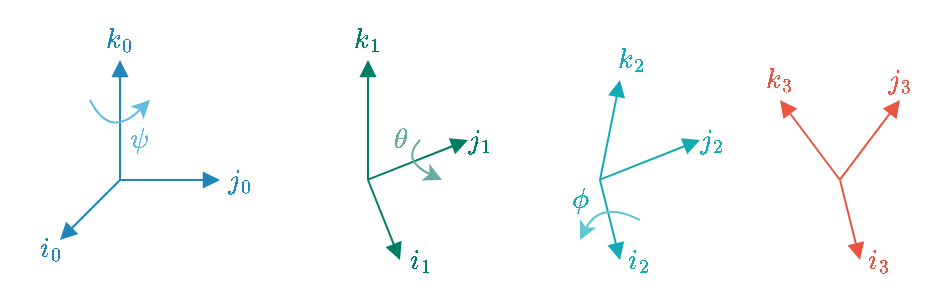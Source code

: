 <mxfile version="15.2.5" type="github">
  <diagram id="MWkamyhUI0tIfNn0fM6Q" name="Page-1">
    <mxGraphModel dx="638" dy="358" grid="1" gridSize="10" guides="1" tooltips="1" connect="1" arrows="1" fold="1" page="1" pageScale="1" pageWidth="827" pageHeight="1169" math="1" shadow="0">
      <root>
        <mxCell id="0" />
        <mxCell id="1" parent="0" />
        <mxCell id="LRqIdvKcsyJU2VWMEoob-1" value="" style="endArrow=block;html=1;endFill=1;strokeColor=#2185BA;" edge="1" parent="1">
          <mxGeometry width="50" height="50" relative="1" as="geometry">
            <mxPoint x="320" y="240" as="sourcePoint" />
            <mxPoint x="320" y="180" as="targetPoint" />
          </mxGeometry>
        </mxCell>
        <mxCell id="LRqIdvKcsyJU2VWMEoob-2" value="" style="endArrow=block;html=1;endFill=1;strokeColor=#2185BA;" edge="1" parent="1">
          <mxGeometry width="50" height="50" relative="1" as="geometry">
            <mxPoint x="320" y="240" as="sourcePoint" />
            <mxPoint x="370" y="240" as="targetPoint" />
          </mxGeometry>
        </mxCell>
        <mxCell id="LRqIdvKcsyJU2VWMEoob-3" value="" style="endArrow=block;html=1;endFill=1;strokeColor=#2185BA;" edge="1" parent="1">
          <mxGeometry width="50" height="50" relative="1" as="geometry">
            <mxPoint x="320" y="240" as="sourcePoint" />
            <mxPoint x="290" y="270" as="targetPoint" />
          </mxGeometry>
        </mxCell>
        <mxCell id="LRqIdvKcsyJU2VWMEoob-4" value="$$i_0$$" style="text;html=1;strokeColor=none;fillColor=none;align=center;verticalAlign=middle;whiteSpace=wrap;rounded=0;fontColor=#2185BA;spacingTop=0;" vertex="1" parent="1">
          <mxGeometry x="276" y="264" width="20" height="20" as="geometry" />
        </mxCell>
        <mxCell id="LRqIdvKcsyJU2VWMEoob-5" value="$$j_0$$" style="text;html=1;strokeColor=none;fillColor=none;align=center;verticalAlign=middle;whiteSpace=wrap;rounded=0;fontColor=#2185BA;spacingTop=0;" vertex="1" parent="1">
          <mxGeometry x="370" y="230" width="20" height="20" as="geometry" />
        </mxCell>
        <mxCell id="LRqIdvKcsyJU2VWMEoob-6" value="$$k_0$$" style="text;html=1;strokeColor=none;fillColor=none;align=center;verticalAlign=middle;whiteSpace=wrap;rounded=0;fontColor=#2185BA;spacingTop=0;" vertex="1" parent="1">
          <mxGeometry x="310" y="160" width="20" height="20" as="geometry" />
        </mxCell>
        <mxCell id="LRqIdvKcsyJU2VWMEoob-7" value="" style="endArrow=classic;html=1;fontColor=#007D65;strokeColor=#64BBE2;curved=1;" edge="1" parent="1">
          <mxGeometry width="50" height="50" relative="1" as="geometry">
            <mxPoint x="305" y="200" as="sourcePoint" />
            <mxPoint x="335" y="200" as="targetPoint" />
            <Array as="points">
              <mxPoint x="315" y="220" />
            </Array>
          </mxGeometry>
        </mxCell>
        <mxCell id="LRqIdvKcsyJU2VWMEoob-8" value="$$\psi$$" style="text;html=1;strokeColor=none;fillColor=none;align=center;verticalAlign=middle;whiteSpace=wrap;rounded=0;fontColor=#64BBE2;spacingTop=0;" vertex="1" parent="1">
          <mxGeometry x="320" y="210" width="20" height="20" as="geometry" />
        </mxCell>
        <mxCell id="LRqIdvKcsyJU2VWMEoob-9" value="" style="endArrow=block;html=1;endFill=1;strokeColor=#007D65;" edge="1" parent="1">
          <mxGeometry width="50" height="50" relative="1" as="geometry">
            <mxPoint x="444" y="240" as="sourcePoint" />
            <mxPoint x="444" y="180" as="targetPoint" />
          </mxGeometry>
        </mxCell>
        <mxCell id="LRqIdvKcsyJU2VWMEoob-10" value="" style="endArrow=block;html=1;endFill=1;strokeColor=#007D65;" edge="1" parent="1">
          <mxGeometry width="50" height="50" relative="1" as="geometry">
            <mxPoint x="444" y="239.8" as="sourcePoint" />
            <mxPoint x="494" y="220" as="targetPoint" />
          </mxGeometry>
        </mxCell>
        <mxCell id="LRqIdvKcsyJU2VWMEoob-11" value="" style="endArrow=block;html=1;endFill=1;strokeColor=#007D65;" edge="1" parent="1">
          <mxGeometry width="50" height="50" relative="1" as="geometry">
            <mxPoint x="444" y="240" as="sourcePoint" />
            <mxPoint x="460" y="280" as="targetPoint" />
          </mxGeometry>
        </mxCell>
        <mxCell id="LRqIdvKcsyJU2VWMEoob-12" value="$$i_1$$" style="text;html=1;strokeColor=none;fillColor=none;align=center;verticalAlign=middle;whiteSpace=wrap;rounded=0;fontColor=#007D65;spacingTop=0;" vertex="1" parent="1">
          <mxGeometry x="461" y="270" width="20" height="20" as="geometry" />
        </mxCell>
        <mxCell id="LRqIdvKcsyJU2VWMEoob-13" value="$$j_1$$" style="text;html=1;strokeColor=none;fillColor=none;align=center;verticalAlign=middle;whiteSpace=wrap;rounded=0;fontColor=#007D65;spacingTop=0;" vertex="1" parent="1">
          <mxGeometry x="490" y="210" width="20" height="20" as="geometry" />
        </mxCell>
        <mxCell id="LRqIdvKcsyJU2VWMEoob-14" value="$$k_1$$" style="text;html=1;strokeColor=none;fillColor=none;align=center;verticalAlign=middle;whiteSpace=wrap;rounded=0;fontColor=#007D65;spacingTop=0;" vertex="1" parent="1">
          <mxGeometry x="434" y="160" width="20" height="20" as="geometry" />
        </mxCell>
        <mxCell id="LRqIdvKcsyJU2VWMEoob-15" value="" style="endArrow=classic;html=1;fontColor=#2185BA;strokeColor=#67AB9F;curved=1;" edge="1" parent="1">
          <mxGeometry width="50" height="50" relative="1" as="geometry">
            <mxPoint x="470" y="220" as="sourcePoint" />
            <mxPoint x="481" y="240" as="targetPoint" />
            <Array as="points">
              <mxPoint x="460" y="230" />
            </Array>
          </mxGeometry>
        </mxCell>
        <mxCell id="LRqIdvKcsyJU2VWMEoob-16" value="$$\theta$$" style="text;html=1;strokeColor=none;fillColor=none;align=center;verticalAlign=middle;whiteSpace=wrap;rounded=0;fontColor=#67AB9F;spacingTop=0;" vertex="1" parent="1">
          <mxGeometry x="450" y="210" width="20" height="20" as="geometry" />
        </mxCell>
        <mxCell id="LRqIdvKcsyJU2VWMEoob-18" value="" style="endArrow=block;html=1;endFill=1;strokeColor=#12AAB5;" edge="1" parent="1">
          <mxGeometry width="50" height="50" relative="1" as="geometry">
            <mxPoint x="560" y="240" as="sourcePoint" />
            <mxPoint x="570" y="190" as="targetPoint" />
          </mxGeometry>
        </mxCell>
        <mxCell id="LRqIdvKcsyJU2VWMEoob-19" value="" style="endArrow=block;html=1;endFill=1;strokeColor=#12AAB5;" edge="1" parent="1">
          <mxGeometry width="50" height="50" relative="1" as="geometry">
            <mxPoint x="560" y="239.8" as="sourcePoint" />
            <mxPoint x="610" y="220" as="targetPoint" />
          </mxGeometry>
        </mxCell>
        <mxCell id="LRqIdvKcsyJU2VWMEoob-20" value="" style="endArrow=block;html=1;endFill=1;strokeColor=#12AAB5;" edge="1" parent="1">
          <mxGeometry width="50" height="50" relative="1" as="geometry">
            <mxPoint x="560" y="240" as="sourcePoint" />
            <mxPoint x="570" y="280" as="targetPoint" />
          </mxGeometry>
        </mxCell>
        <mxCell id="LRqIdvKcsyJU2VWMEoob-21" value="$$i_2$$" style="text;html=1;strokeColor=none;fillColor=none;align=center;verticalAlign=middle;whiteSpace=wrap;rounded=0;fontColor=#12AAB5;spacingTop=0;" vertex="1" parent="1">
          <mxGeometry x="570" y="270" width="20" height="20" as="geometry" />
        </mxCell>
        <mxCell id="LRqIdvKcsyJU2VWMEoob-22" value="$$j_2$$" style="text;html=1;strokeColor=none;fillColor=none;align=center;verticalAlign=middle;whiteSpace=wrap;rounded=0;fontColor=#12AAB5;spacingTop=0;" vertex="1" parent="1">
          <mxGeometry x="606" y="210" width="20" height="20" as="geometry" />
        </mxCell>
        <mxCell id="LRqIdvKcsyJU2VWMEoob-23" value="$$k_2$$" style="text;html=1;strokeColor=none;fillColor=none;align=center;verticalAlign=middle;whiteSpace=wrap;rounded=0;fontColor=#12AAB5;spacingTop=0;" vertex="1" parent="1">
          <mxGeometry x="566" y="170" width="20" height="20" as="geometry" />
        </mxCell>
        <mxCell id="LRqIdvKcsyJU2VWMEoob-24" value="" style="endArrow=classic;html=1;fontColor=#2185BA;strokeColor=#61C6CE;curved=1;" edge="1" parent="1">
          <mxGeometry width="50" height="50" relative="1" as="geometry">
            <mxPoint x="580" y="260" as="sourcePoint" />
            <mxPoint x="550" y="270" as="targetPoint" />
            <Array as="points">
              <mxPoint x="560" y="250" />
            </Array>
          </mxGeometry>
        </mxCell>
        <mxCell id="LRqIdvKcsyJU2VWMEoob-25" value="$$\phi$$" style="text;html=1;strokeColor=none;fillColor=none;align=center;verticalAlign=middle;whiteSpace=wrap;rounded=0;fontColor=#12AAB5;spacingTop=0;" vertex="1" parent="1">
          <mxGeometry x="540" y="240" width="20" height="20" as="geometry" />
        </mxCell>
        <mxCell id="LRqIdvKcsyJU2VWMEoob-27" value="" style="endArrow=block;html=1;endFill=1;strokeColor=#E85642;" edge="1" parent="1">
          <mxGeometry width="50" height="50" relative="1" as="geometry">
            <mxPoint x="680" y="240" as="sourcePoint" />
            <mxPoint x="650" y="200" as="targetPoint" />
          </mxGeometry>
        </mxCell>
        <mxCell id="LRqIdvKcsyJU2VWMEoob-28" value="" style="endArrow=block;html=1;endFill=1;strokeColor=#E85642;" edge="1" parent="1">
          <mxGeometry width="50" height="50" relative="1" as="geometry">
            <mxPoint x="680" y="239.8" as="sourcePoint" />
            <mxPoint x="710" y="200" as="targetPoint" />
          </mxGeometry>
        </mxCell>
        <mxCell id="LRqIdvKcsyJU2VWMEoob-29" value="" style="endArrow=block;html=1;endFill=1;strokeColor=#E85642;" edge="1" parent="1">
          <mxGeometry width="50" height="50" relative="1" as="geometry">
            <mxPoint x="680" y="240" as="sourcePoint" />
            <mxPoint x="690" y="280" as="targetPoint" />
          </mxGeometry>
        </mxCell>
        <mxCell id="LRqIdvKcsyJU2VWMEoob-30" value="$$i_3$$" style="text;html=1;strokeColor=none;fillColor=none;align=center;verticalAlign=middle;whiteSpace=wrap;rounded=0;fontColor=#E85642;spacingTop=0;" vertex="1" parent="1">
          <mxGeometry x="690" y="270" width="20" height="20" as="geometry" />
        </mxCell>
        <mxCell id="LRqIdvKcsyJU2VWMEoob-31" value="$$j_3$$" style="text;html=1;strokeColor=none;fillColor=none;align=center;verticalAlign=middle;whiteSpace=wrap;rounded=0;fontColor=#E85642;spacingTop=0;" vertex="1" parent="1">
          <mxGeometry x="700" y="180" width="20" height="20" as="geometry" />
        </mxCell>
        <mxCell id="LRqIdvKcsyJU2VWMEoob-32" value="$$k_3$$" style="text;html=1;strokeColor=none;fillColor=none;align=center;verticalAlign=middle;whiteSpace=wrap;rounded=0;fontColor=#E85642;spacingTop=0;" vertex="1" parent="1">
          <mxGeometry x="640" y="180" width="20" height="20" as="geometry" />
        </mxCell>
        <mxCell id="LRqIdvKcsyJU2VWMEoob-36" value="" style="rounded=0;whiteSpace=wrap;html=1;fontColor=#E85642;fillColor=none;strokeColor=none;" vertex="1" parent="1">
          <mxGeometry x="260" y="150" width="470" height="150" as="geometry" />
        </mxCell>
      </root>
    </mxGraphModel>
  </diagram>
</mxfile>
